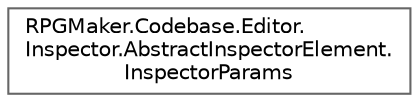 digraph "クラス階層図"
{
 // LATEX_PDF_SIZE
  bgcolor="transparent";
  edge [fontname=Helvetica,fontsize=10,labelfontname=Helvetica,labelfontsize=10];
  node [fontname=Helvetica,fontsize=10,shape=box,height=0.2,width=0.4];
  rankdir="LR";
  Node0 [id="Node000000",label="RPGMaker.Codebase.Editor.\lInspector.AbstractInspectorElement.\lInspectorParams",height=0.2,width=0.4,color="grey40", fillcolor="white", style="filled",URL="$d2/d3e/class_r_p_g_maker_1_1_codebase_1_1_editor_1_1_inspector_1_1_abstract_inspector_element_1_1_inspector_params.html",tooltip="View内の状態を保持するための ScriptableSingleton"];
}
